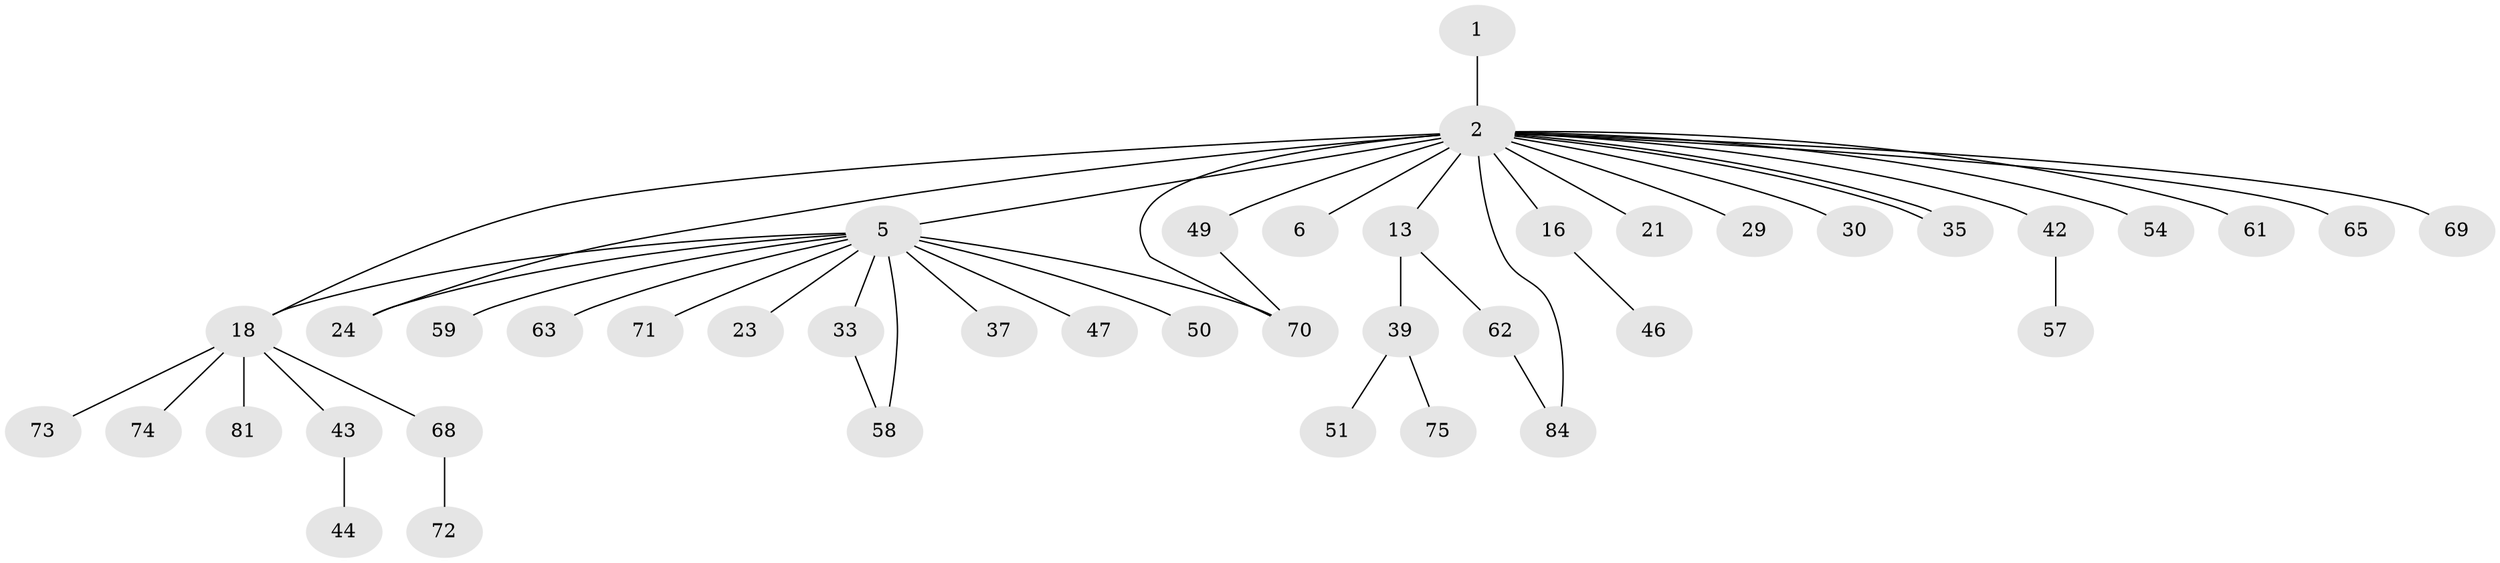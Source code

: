 // original degree distribution, {1: 0.5176470588235295, 22: 0.011764705882352941, 6: 0.03529411764705882, 8: 0.011764705882352941, 15: 0.011764705882352941, 3: 0.10588235294117647, 2: 0.21176470588235294, 7: 0.023529411764705882, 4: 0.047058823529411764, 5: 0.023529411764705882}
// Generated by graph-tools (version 1.1) at 2025/14/03/09/25 04:14:37]
// undirected, 42 vertices, 48 edges
graph export_dot {
graph [start="1"]
  node [color=gray90,style=filled];
  1;
  2 [super="+22+48+9+34+26+3"];
  5 [super="+8+32+11+76+45+15+60+14+7+38"];
  6;
  13;
  16 [super="+28+78"];
  18 [super="+19+20"];
  21;
  23;
  24 [super="+64+80"];
  29;
  30;
  33 [super="+36+41+40"];
  35 [super="+52"];
  37;
  39;
  42;
  43;
  44;
  46;
  47;
  49 [super="+66"];
  50;
  51;
  54;
  57;
  58 [super="+77"];
  59 [super="+83"];
  61;
  62;
  63;
  65;
  68;
  69;
  70;
  71;
  72;
  73;
  74;
  75;
  81;
  84;
  1 -- 2;
  2 -- 5 [weight=5];
  2 -- 6;
  2 -- 13;
  2 -- 16;
  2 -- 29;
  2 -- 30;
  2 -- 35 [weight=3];
  2 -- 35;
  2 -- 65;
  2 -- 70;
  2 -- 84;
  2 -- 61;
  2 -- 69;
  2 -- 18 [weight=2];
  2 -- 42;
  2 -- 49 [weight=2];
  2 -- 21;
  2 -- 54;
  2 -- 24;
  5 -- 18 [weight=3];
  5 -- 59;
  5 -- 63;
  5 -- 33 [weight=3];
  5 -- 50 [weight=2];
  5 -- 70;
  5 -- 47;
  5 -- 37;
  5 -- 23;
  5 -- 24;
  5 -- 58;
  5 -- 71;
  13 -- 39;
  13 -- 62;
  16 -- 46;
  18 -- 81;
  18 -- 68;
  18 -- 73;
  18 -- 74;
  18 -- 43;
  33 -- 58;
  39 -- 51;
  39 -- 75;
  42 -- 57;
  43 -- 44;
  49 -- 70;
  62 -- 84;
  68 -- 72;
}
